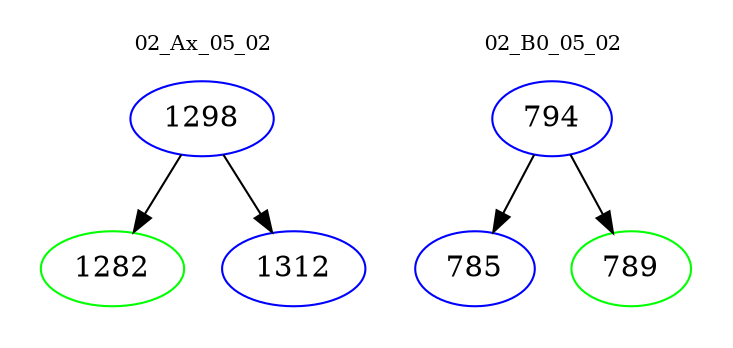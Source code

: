 digraph{
subgraph cluster_0 {
color = white
label = "02_Ax_05_02";
fontsize=10;
T0_1298 [label="1298", color="blue"]
T0_1298 -> T0_1282 [color="black"]
T0_1282 [label="1282", color="green"]
T0_1298 -> T0_1312 [color="black"]
T0_1312 [label="1312", color="blue"]
}
subgraph cluster_1 {
color = white
label = "02_B0_05_02";
fontsize=10;
T1_794 [label="794", color="blue"]
T1_794 -> T1_785 [color="black"]
T1_785 [label="785", color="blue"]
T1_794 -> T1_789 [color="black"]
T1_789 [label="789", color="green"]
}
}
